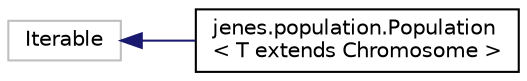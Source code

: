 digraph "Representación gráfica de la clase"
{
  edge [fontname="Helvetica",fontsize="10",labelfontname="Helvetica",labelfontsize="10"];
  node [fontname="Helvetica",fontsize="10",shape=record];
  rankdir="LR";
  Node1 [label="Iterable",height=0.2,width=0.4,color="grey75", fillcolor="white", style="filled"];
  Node1 -> Node2 [dir="back",color="midnightblue",fontsize="10",style="solid",fontname="Helvetica"];
  Node2 [label="jenes.population.Population\l\< T extends Chromosome \>",height=0.2,width=0.4,color="black", fillcolor="white", style="filled",URL="$classjenes_1_1population_1_1_population_3_01_t_01extends_01_chromosome_01_4.html"];
}
